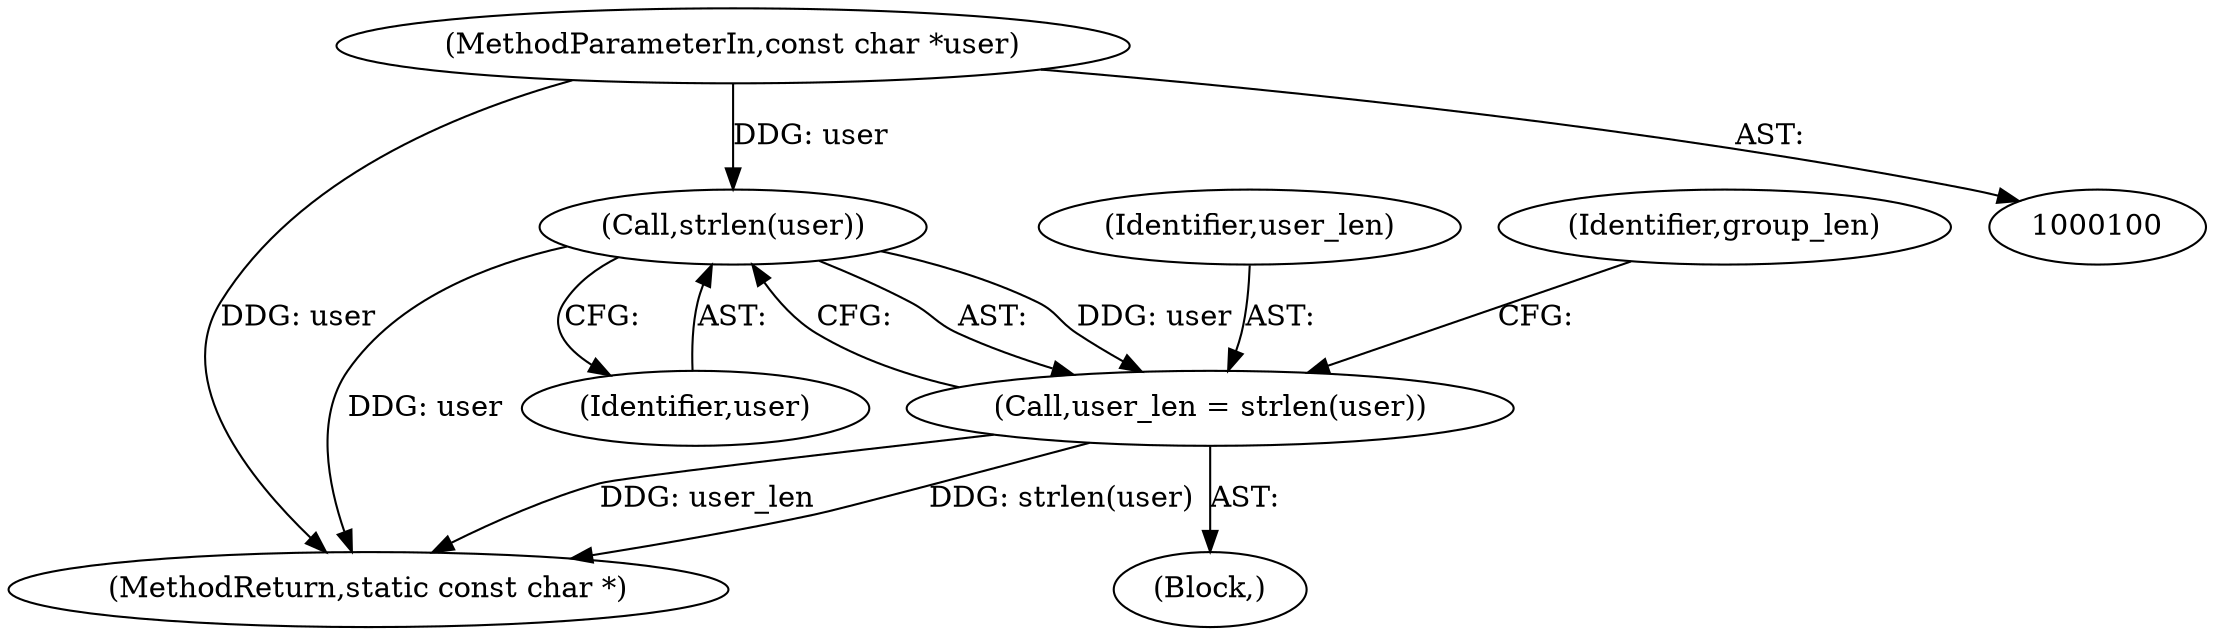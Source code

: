 digraph "0_samba_0dedfbce2c1b851684ba658861fe9d620636c56a@API" {
"1000122" [label="(Call,strlen(user))"];
"1000102" [label="(MethodParameterIn,const char *user)"];
"1000120" [label="(Call,user_len = strlen(user))"];
"1000102" [label="(MethodParameterIn,const char *user)"];
"1000122" [label="(Call,strlen(user))"];
"1000198" [label="(MethodReturn,static const char *)"];
"1000120" [label="(Call,user_len = strlen(user))"];
"1000106" [label="(Block,)"];
"1000121" [label="(Identifier,user_len)"];
"1000126" [label="(Identifier,group_len)"];
"1000123" [label="(Identifier,user)"];
"1000122" -> "1000120"  [label="AST: "];
"1000122" -> "1000123"  [label="CFG: "];
"1000123" -> "1000122"  [label="AST: "];
"1000120" -> "1000122"  [label="CFG: "];
"1000122" -> "1000198"  [label="DDG: user"];
"1000122" -> "1000120"  [label="DDG: user"];
"1000102" -> "1000122"  [label="DDG: user"];
"1000102" -> "1000100"  [label="AST: "];
"1000102" -> "1000198"  [label="DDG: user"];
"1000120" -> "1000106"  [label="AST: "];
"1000121" -> "1000120"  [label="AST: "];
"1000126" -> "1000120"  [label="CFG: "];
"1000120" -> "1000198"  [label="DDG: user_len"];
"1000120" -> "1000198"  [label="DDG: strlen(user)"];
}

